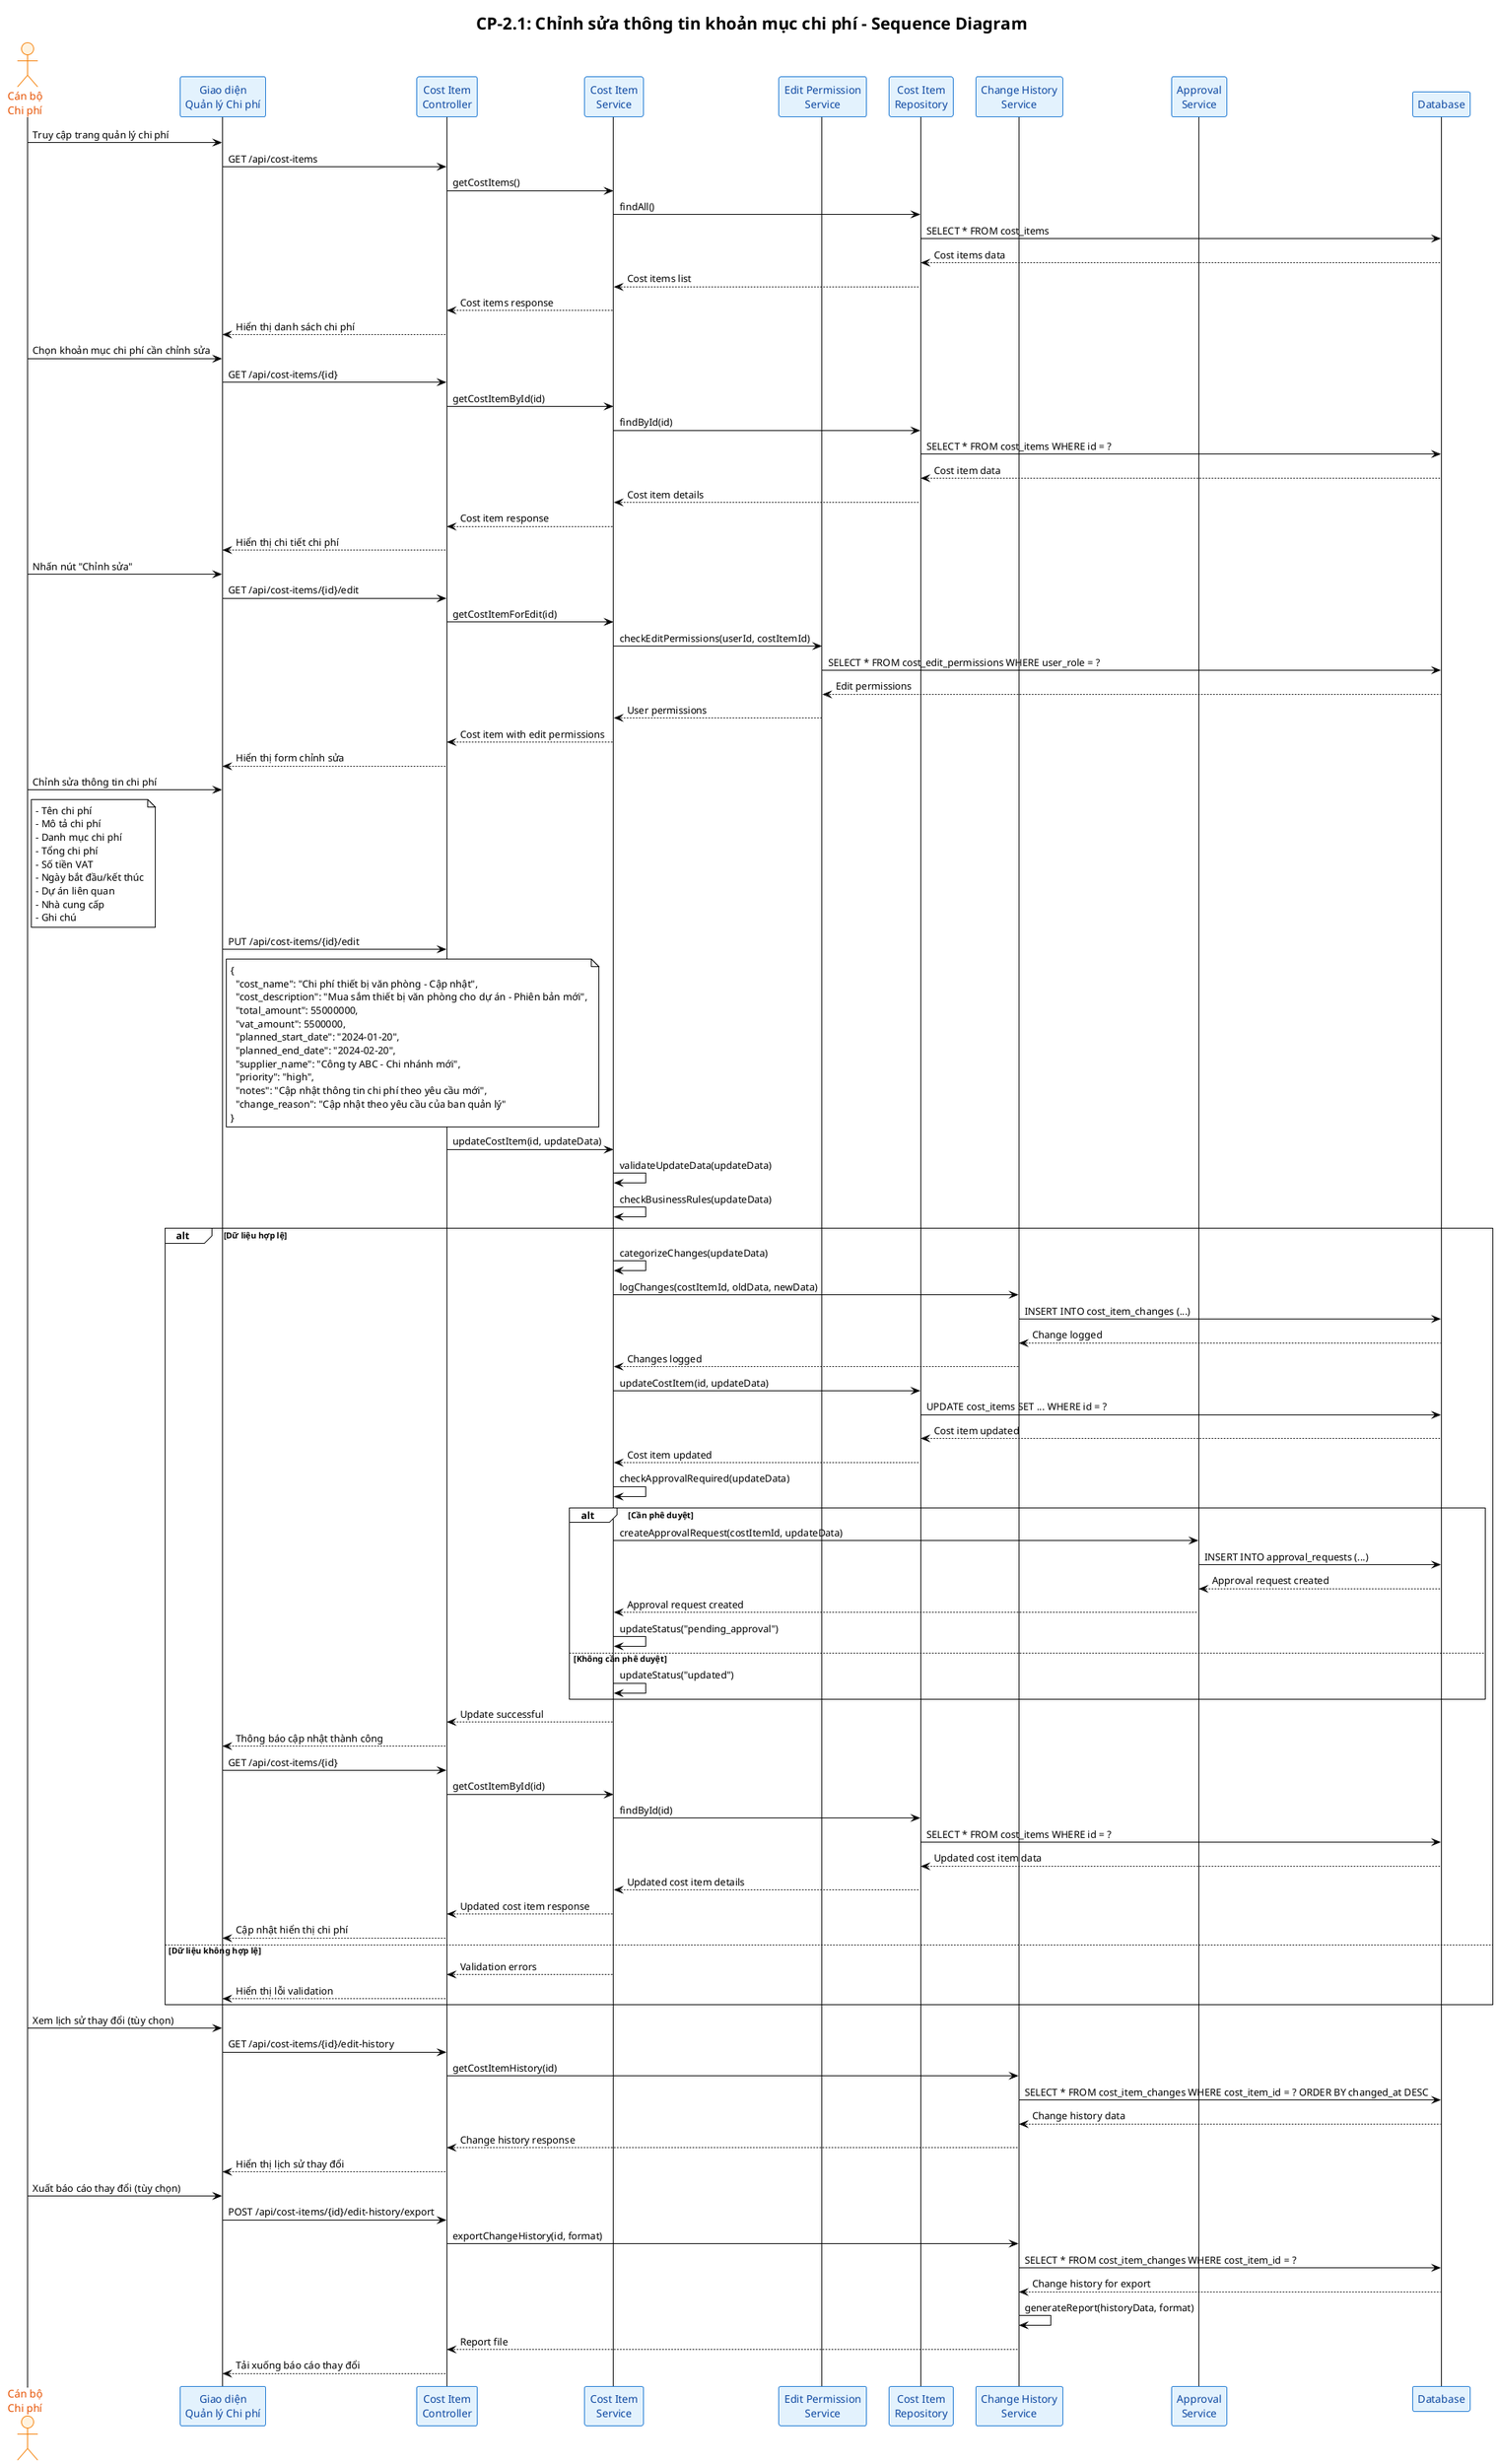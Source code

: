 @startuml CP-2.1 Sequence Diagram
!theme plain
skinparam backgroundColor #FFFFFF
skinparam participant {
  BackgroundColor #E3F2FD
  BorderColor #1976D2
  FontColor #0D47A1
}
skinparam actor {
  BackgroundColor #FFF3E0
  BorderColor #F57C00
  FontColor #E65100
}
skinparam database {
  BackgroundColor #F3E5F5
  BorderColor #7B1FA2
  FontColor #4A148C
}

title CP-2.1: Chỉnh sửa thông tin khoản mục chi phí - Sequence Diagram

actor "Cán bộ\nChi phí" as User
participant "Giao diện\nQuản lý Chi phí" as UI
participant "Cost Item\nController" as Controller
participant "Cost Item\nService" as Service
participant "Edit Permission\nService" as PermissionService
participant "Cost Item\nRepository" as Repository
participant "Change History\nService" as HistoryService
participant "Approval\nService" as ApprovalService
participant "Database" as DB

User -> UI: Truy cập trang quản lý chi phí
UI -> Controller: GET /api/cost-items
Controller -> Service: getCostItems()
Service -> Repository: findAll()
Repository -> DB: SELECT * FROM cost_items
DB --> Repository: Cost items data
Repository --> Service: Cost items list
Service --> Controller: Cost items response
Controller --> UI: Hiển thị danh sách chi phí

User -> UI: Chọn khoản mục chi phí cần chỉnh sửa
UI -> Controller: GET /api/cost-items/{id}
Controller -> Service: getCostItemById(id)
Service -> Repository: findById(id)
Repository -> DB: SELECT * FROM cost_items WHERE id = ?
DB --> Repository: Cost item data
Repository --> Service: Cost item details
Service --> Controller: Cost item response
Controller --> UI: Hiển thị chi tiết chi phí

User -> UI: Nhấn nút "Chỉnh sửa"
UI -> Controller: GET /api/cost-items/{id}/edit
Controller -> Service: getCostItemForEdit(id)
Service -> PermissionService: checkEditPermissions(userId, costItemId)
PermissionService -> DB: SELECT * FROM cost_edit_permissions WHERE user_role = ?
DB --> PermissionService: Edit permissions
PermissionService --> Service: User permissions
Service --> Controller: Cost item with edit permissions
Controller --> UI: Hiển thị form chỉnh sửa

User -> UI: Chỉnh sửa thông tin chi phí
note right of User
  - Tên chi phí
  - Mô tả chi phí
  - Danh mục chi phí
  - Tổng chi phí
  - Số tiền VAT
  - Ngày bắt đầu/kết thúc
  - Dự án liên quan
  - Nhà cung cấp
  - Ghi chú
end note

UI -> Controller: PUT /api/cost-items/{id}/edit
note right of UI
{
  "cost_name": "Chi phí thiết bị văn phòng - Cập nhật",
  "cost_description": "Mua sắm thiết bị văn phòng cho dự án - Phiên bản mới",
  "total_amount": 55000000,
  "vat_amount": 5500000,
  "planned_start_date": "2024-01-20",
  "planned_end_date": "2024-02-20",
  "supplier_name": "Công ty ABC - Chi nhánh mới",
  "priority": "high",
  "notes": "Cập nhật thông tin chi phí theo yêu cầu mới",
  "change_reason": "Cập nhật theo yêu cầu của ban quản lý"
}
end note

Controller -> Service: updateCostItem(id, updateData)
Service -> Service: validateUpdateData(updateData)
Service -> Service: checkBusinessRules(updateData)

alt Dữ liệu hợp lệ
  Service -> Service: categorizeChanges(updateData)
  
  Service -> HistoryService: logChanges(costItemId, oldData, newData)
  HistoryService -> DB: INSERT INTO cost_item_changes (...)
  DB --> HistoryService: Change logged
  HistoryService --> Service: Changes logged
  
  Service -> Repository: updateCostItem(id, updateData)
  Repository -> DB: UPDATE cost_items SET ... WHERE id = ?
  DB --> Repository: Cost item updated
  Repository --> Service: Cost item updated
  
  Service -> Service: checkApprovalRequired(updateData)
  
  alt Cần phê duyệt
    Service -> ApprovalService: createApprovalRequest(costItemId, updateData)
    ApprovalService -> DB: INSERT INTO approval_requests (...)
    DB --> ApprovalService: Approval request created
    ApprovalService --> Service: Approval request created
    
    Service -> Service: updateStatus("pending_approval")
  else Không cần phê duyệt
    Service -> Service: updateStatus("updated")
  end
  
  Service --> Controller: Update successful
  Controller --> UI: Thông báo cập nhật thành công
  
  UI -> Controller: GET /api/cost-items/{id}
  Controller -> Service: getCostItemById(id)
  Service -> Repository: findById(id)
  Repository -> DB: SELECT * FROM cost_items WHERE id = ?
  DB --> Repository: Updated cost item data
  Repository --> Service: Updated cost item details
  Service --> Controller: Updated cost item response
  Controller --> UI: Cập nhật hiển thị chi phí
  
else Dữ liệu không hợp lệ
  Service --> Controller: Validation errors
  Controller --> UI: Hiển thị lỗi validation
end

User -> UI: Xem lịch sử thay đổi (tùy chọn)
UI -> Controller: GET /api/cost-items/{id}/edit-history
Controller -> HistoryService: getCostItemHistory(id)
HistoryService -> DB: SELECT * FROM cost_item_changes WHERE cost_item_id = ? ORDER BY changed_at DESC
DB --> HistoryService: Change history data
HistoryService --> Controller: Change history response
Controller --> UI: Hiển thị lịch sử thay đổi

User -> UI: Xuất báo cáo thay đổi (tùy chọn)
UI -> Controller: POST /api/cost-items/{id}/edit-history/export
Controller -> HistoryService: exportChangeHistory(id, format)
HistoryService -> DB: SELECT * FROM cost_item_changes WHERE cost_item_id = ?
DB --> HistoryService: Change history for export
HistoryService -> HistoryService: generateReport(historyData, format)
HistoryService --> Controller: Report file
Controller --> UI: Tải xuống báo cáo thay đổi

@enduml
